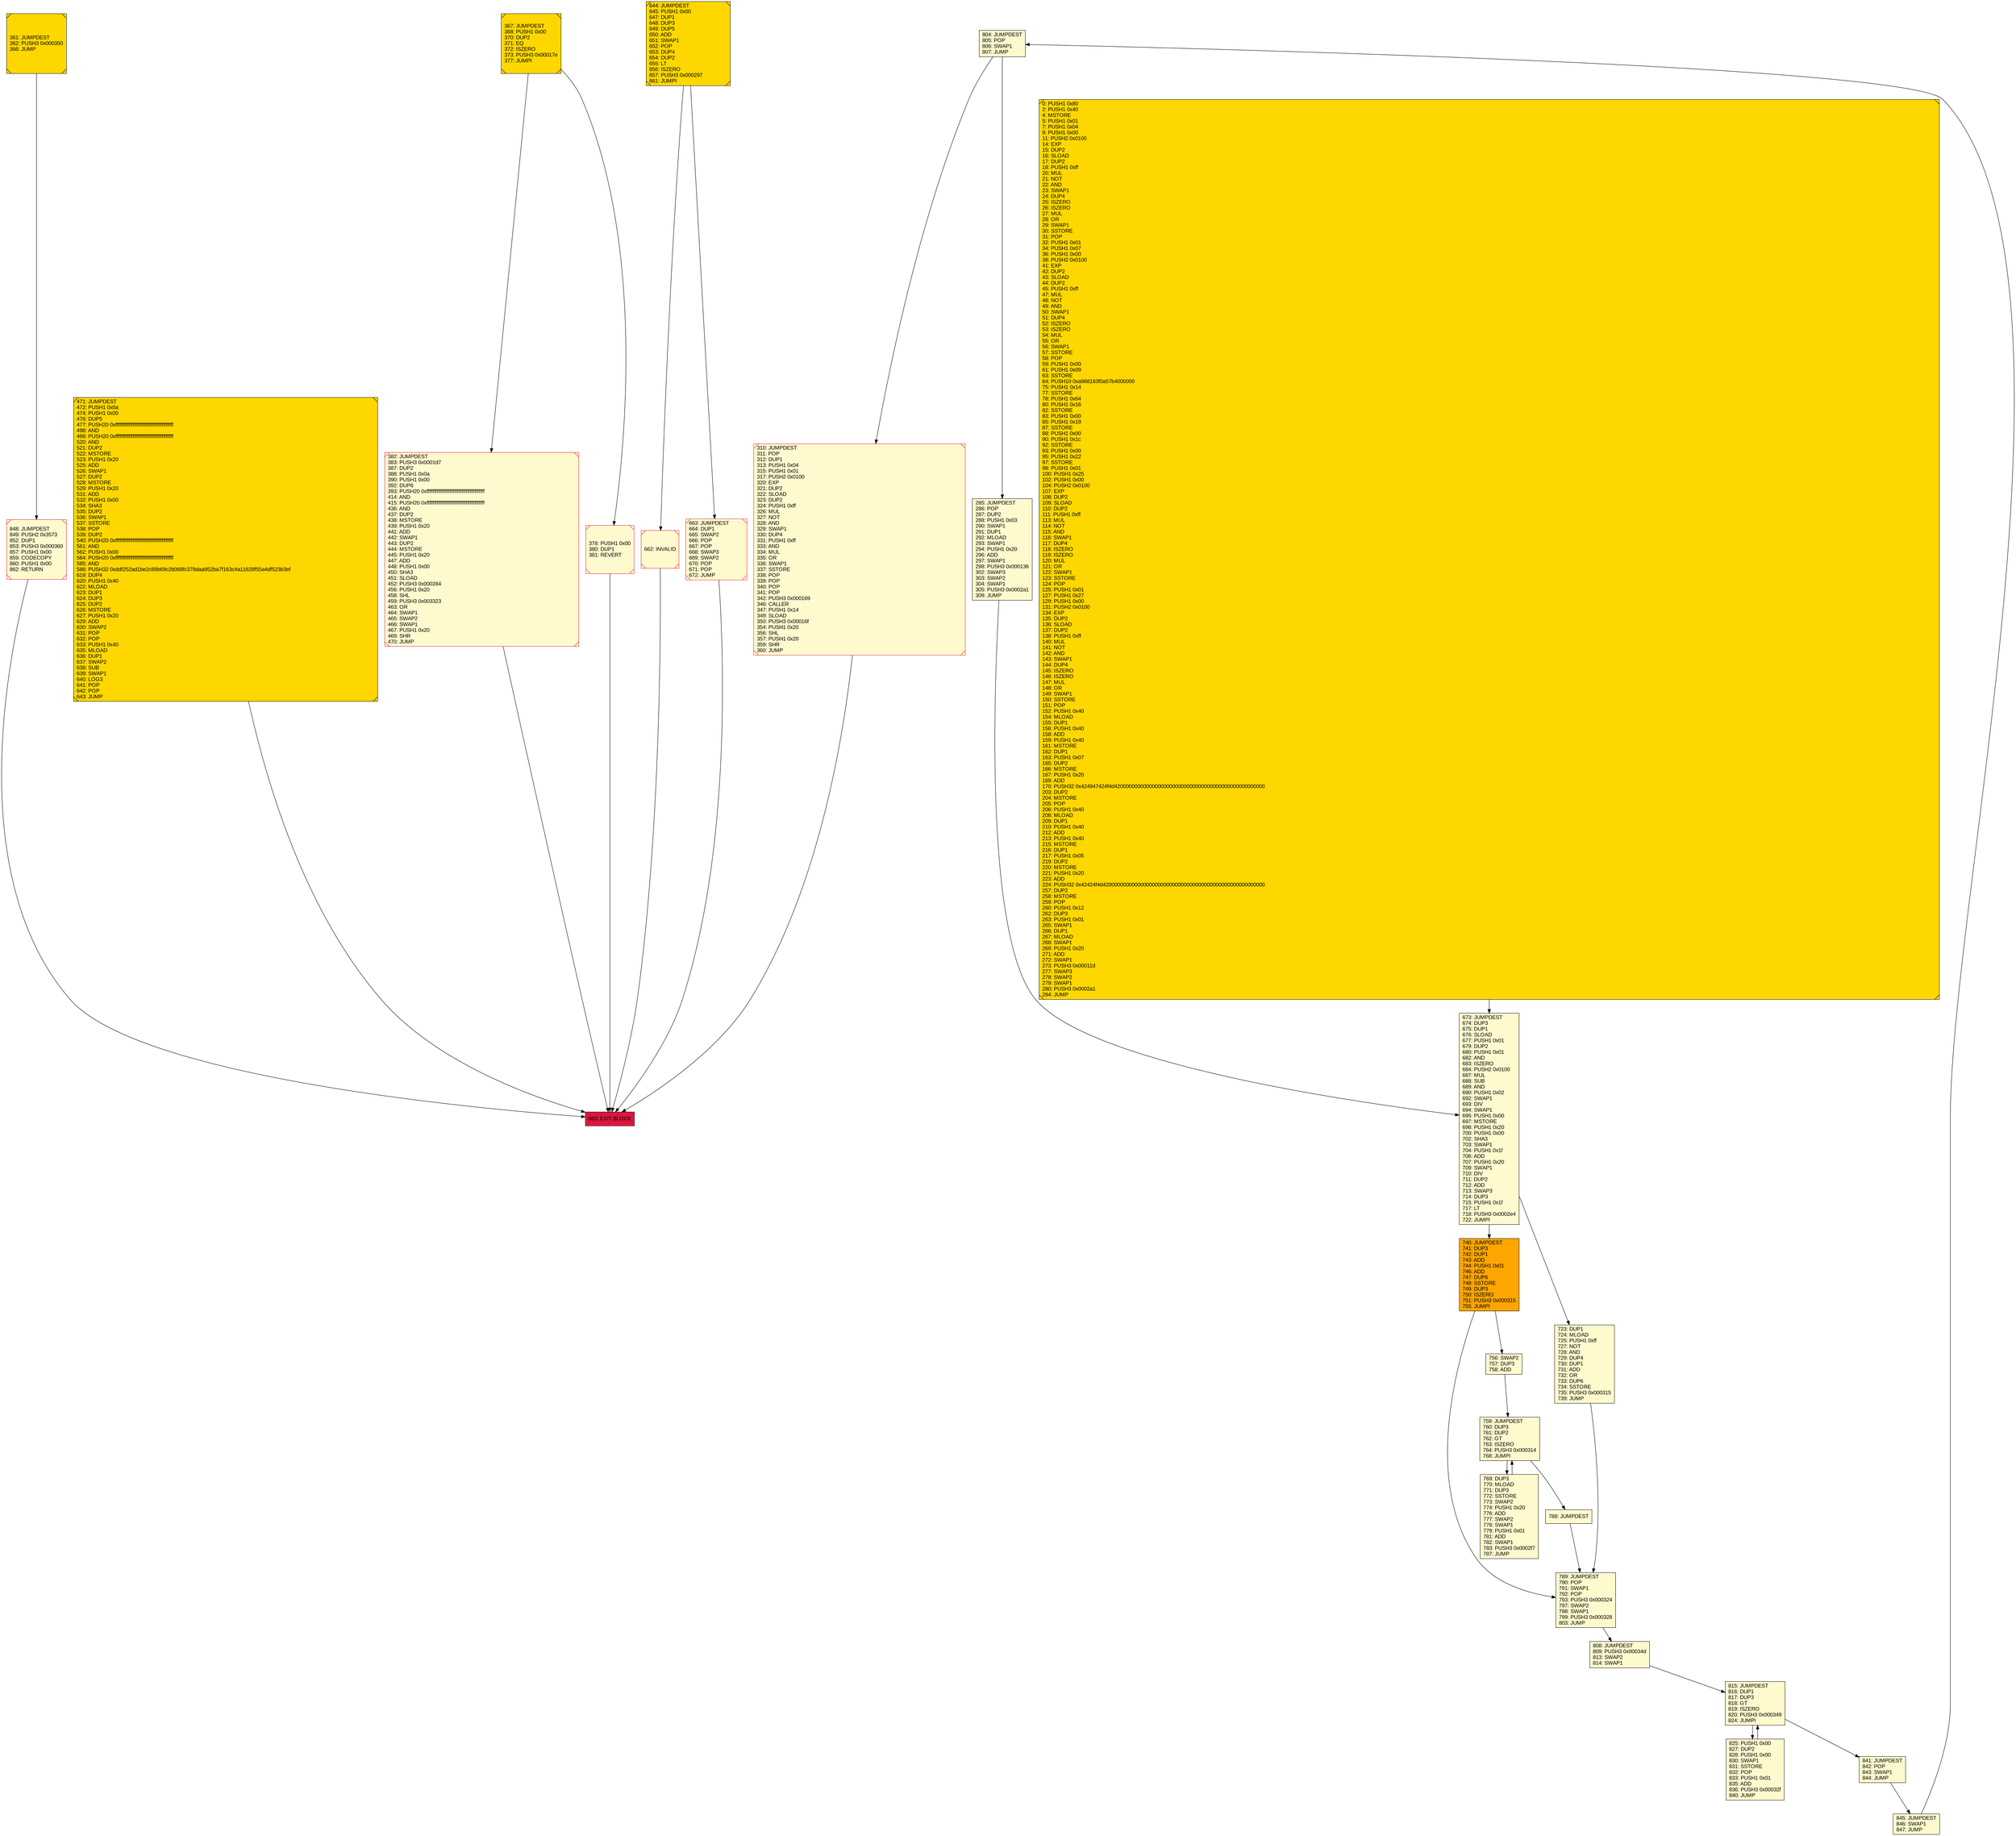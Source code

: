digraph G {
bgcolor=transparent rankdir=UD;
node [shape=box style=filled color=black fillcolor=white fontname=arial fontcolor=black];
361 [label="361: JUMPDEST\l362: PUSH3 0x000350\l366: JUMP\l" fillcolor=lemonchiffon shape=Msquare fillcolor=gold ];
471 [label="471: JUMPDEST\l472: PUSH1 0x0a\l474: PUSH1 0x00\l476: DUP5\l477: PUSH20 0xffffffffffffffffffffffffffffffffffffffff\l498: AND\l499: PUSH20 0xffffffffffffffffffffffffffffffffffffffff\l520: AND\l521: DUP2\l522: MSTORE\l523: PUSH1 0x20\l525: ADD\l526: SWAP1\l527: DUP2\l528: MSTORE\l529: PUSH1 0x20\l531: ADD\l532: PUSH1 0x00\l534: SHA3\l535: DUP2\l536: SWAP1\l537: SSTORE\l538: POP\l539: DUP2\l540: PUSH20 0xffffffffffffffffffffffffffffffffffffffff\l561: AND\l562: PUSH1 0x00\l564: PUSH20 0xffffffffffffffffffffffffffffffffffffffff\l585: AND\l586: PUSH32 0xddf252ad1be2c89b69c2b068fc378daa952ba7f163c4a11628f55a4df523b3ef\l619: DUP4\l620: PUSH1 0x40\l622: MLOAD\l623: DUP1\l624: DUP3\l625: DUP2\l626: MSTORE\l627: PUSH1 0x20\l629: ADD\l630: SWAP2\l631: POP\l632: POP\l633: PUSH1 0x40\l635: MLOAD\l636: DUP1\l637: SWAP2\l638: SUB\l639: SWAP1\l640: LOG3\l641: POP\l642: POP\l643: JUMP\l" fillcolor=lemonchiffon shape=Msquare fillcolor=gold ];
769 [label="769: DUP3\l770: MLOAD\l771: DUP3\l772: SSTORE\l773: SWAP2\l774: PUSH1 0x20\l776: ADD\l777: SWAP2\l778: SWAP1\l779: PUSH1 0x01\l781: ADD\l782: SWAP1\l783: PUSH3 0x0002f7\l787: JUMP\l" fillcolor=lemonchiffon ];
285 [label="285: JUMPDEST\l286: POP\l287: DUP2\l288: PUSH1 0x03\l290: SWAP1\l291: DUP1\l292: MLOAD\l293: SWAP1\l294: PUSH1 0x20\l296: ADD\l297: SWAP1\l298: PUSH3 0x000136\l302: SWAP3\l303: SWAP2\l304: SWAP1\l305: PUSH3 0x0002a1\l309: JUMP\l" fillcolor=lemonchiffon ];
848 [label="848: JUMPDEST\l849: PUSH2 0x3573\l852: DUP1\l853: PUSH3 0x000360\l857: PUSH1 0x00\l859: CODECOPY\l860: PUSH1 0x00\l862: RETURN\l" fillcolor=lemonchiffon shape=Msquare color=crimson ];
740 [label="740: JUMPDEST\l741: DUP3\l742: DUP1\l743: ADD\l744: PUSH1 0x01\l746: ADD\l747: DUP6\l748: SSTORE\l749: DUP3\l750: ISZERO\l751: PUSH3 0x000315\l755: JUMPI\l" fillcolor=orange ];
367 [label="367: JUMPDEST\l368: PUSH1 0x00\l370: DUP2\l371: EQ\l372: ISZERO\l373: PUSH3 0x00017e\l377: JUMPI\l" fillcolor=lemonchiffon shape=Msquare fillcolor=gold ];
644 [label="644: JUMPDEST\l645: PUSH1 0x00\l647: DUP1\l648: DUP3\l649: DUP5\l650: ADD\l651: SWAP1\l652: POP\l653: DUP4\l654: DUP2\l655: LT\l656: ISZERO\l657: PUSH3 0x000297\l661: JUMPI\l" fillcolor=lemonchiffon shape=Msquare fillcolor=gold ];
382 [label="382: JUMPDEST\l383: PUSH3 0x0001d7\l387: DUP2\l388: PUSH1 0x0a\l390: PUSH1 0x00\l392: DUP6\l393: PUSH20 0xffffffffffffffffffffffffffffffffffffffff\l414: AND\l415: PUSH20 0xffffffffffffffffffffffffffffffffffffffff\l436: AND\l437: DUP2\l438: MSTORE\l439: PUSH1 0x20\l441: ADD\l442: SWAP1\l443: DUP2\l444: MSTORE\l445: PUSH1 0x20\l447: ADD\l448: PUSH1 0x00\l450: SHA3\l451: SLOAD\l452: PUSH3 0x000284\l456: PUSH1 0x20\l458: SHL\l459: PUSH3 0x003323\l463: OR\l464: SWAP1\l465: SWAP2\l466: SWAP1\l467: PUSH1 0x20\l469: SHR\l470: JUMP\l" fillcolor=lemonchiffon shape=Msquare color=crimson ];
789 [label="789: JUMPDEST\l790: POP\l791: SWAP1\l792: POP\l793: PUSH3 0x000324\l797: SWAP2\l798: SWAP1\l799: PUSH3 0x000328\l803: JUMP\l" fillcolor=lemonchiffon ];
759 [label="759: JUMPDEST\l760: DUP3\l761: DUP2\l762: GT\l763: ISZERO\l764: PUSH3 0x000314\l768: JUMPI\l" fillcolor=lemonchiffon ];
723 [label="723: DUP1\l724: MLOAD\l725: PUSH1 0xff\l727: NOT\l728: AND\l729: DUP4\l730: DUP1\l731: ADD\l732: OR\l733: DUP6\l734: SSTORE\l735: PUSH3 0x000315\l739: JUMP\l" fillcolor=lemonchiffon ];
788 [label="788: JUMPDEST\l" fillcolor=lemonchiffon ];
841 [label="841: JUMPDEST\l842: POP\l843: SWAP1\l844: JUMP\l" fillcolor=lemonchiffon ];
378 [label="378: PUSH1 0x00\l380: DUP1\l381: REVERT\l" fillcolor=lemonchiffon shape=Msquare color=crimson ];
863 [label="863: EXIT BLOCK\l" fillcolor=crimson ];
825 [label="825: PUSH1 0x00\l827: DUP2\l828: PUSH1 0x00\l830: SWAP1\l831: SSTORE\l832: POP\l833: PUSH1 0x01\l835: ADD\l836: PUSH3 0x00032f\l840: JUMP\l" fillcolor=lemonchiffon ];
662 [label="662: INVALID\l" fillcolor=lemonchiffon shape=Msquare color=crimson ];
310 [label="310: JUMPDEST\l311: POP\l312: DUP1\l313: PUSH1 0x04\l315: PUSH1 0x01\l317: PUSH2 0x0100\l320: EXP\l321: DUP2\l322: SLOAD\l323: DUP2\l324: PUSH1 0xff\l326: MUL\l327: NOT\l328: AND\l329: SWAP1\l330: DUP4\l331: PUSH1 0xff\l333: AND\l334: MUL\l335: OR\l336: SWAP1\l337: SSTORE\l338: POP\l339: POP\l340: POP\l341: POP\l342: PUSH3 0x000169\l346: CALLER\l347: PUSH1 0x14\l349: SLOAD\l350: PUSH3 0x00016f\l354: PUSH1 0x20\l356: SHL\l357: PUSH1 0x20\l359: SHR\l360: JUMP\l" fillcolor=lemonchiffon shape=Msquare color=crimson ];
673 [label="673: JUMPDEST\l674: DUP3\l675: DUP1\l676: SLOAD\l677: PUSH1 0x01\l679: DUP2\l680: PUSH1 0x01\l682: AND\l683: ISZERO\l684: PUSH2 0x0100\l687: MUL\l688: SUB\l689: AND\l690: PUSH1 0x02\l692: SWAP1\l693: DIV\l694: SWAP1\l695: PUSH1 0x00\l697: MSTORE\l698: PUSH1 0x20\l700: PUSH1 0x00\l702: SHA3\l703: SWAP1\l704: PUSH1 0x1f\l706: ADD\l707: PUSH1 0x20\l709: SWAP1\l710: DIV\l711: DUP2\l712: ADD\l713: SWAP3\l714: DUP3\l715: PUSH1 0x1f\l717: LT\l718: PUSH3 0x0002e4\l722: JUMPI\l" fillcolor=lemonchiffon ];
804 [label="804: JUMPDEST\l805: POP\l806: SWAP1\l807: JUMP\l" fillcolor=lemonchiffon ];
0 [label="0: PUSH1 0x80\l2: PUSH1 0x40\l4: MSTORE\l5: PUSH1 0x01\l7: PUSH1 0x04\l9: PUSH1 0x00\l11: PUSH2 0x0100\l14: EXP\l15: DUP2\l16: SLOAD\l17: DUP2\l18: PUSH1 0xff\l20: MUL\l21: NOT\l22: AND\l23: SWAP1\l24: DUP4\l25: ISZERO\l26: ISZERO\l27: MUL\l28: OR\l29: SWAP1\l30: SSTORE\l31: POP\l32: PUSH1 0x01\l34: PUSH1 0x07\l36: PUSH1 0x00\l38: PUSH2 0x0100\l41: EXP\l42: DUP2\l43: SLOAD\l44: DUP2\l45: PUSH1 0xff\l47: MUL\l48: NOT\l49: AND\l50: SWAP1\l51: DUP4\l52: ISZERO\l53: ISZERO\l54: MUL\l55: OR\l56: SWAP1\l57: SSTORE\l58: POP\l59: PUSH1 0x00\l61: PUSH1 0x09\l63: SSTORE\l64: PUSH10 0xa968163f0a57b4000000\l75: PUSH1 0x14\l77: SSTORE\l78: PUSH1 0x64\l80: PUSH1 0x16\l82: SSTORE\l83: PUSH1 0x00\l85: PUSH1 0x19\l87: SSTORE\l88: PUSH1 0x00\l90: PUSH1 0x1c\l92: SSTORE\l93: PUSH1 0x00\l95: PUSH1 0x22\l97: SSTORE\l98: PUSH1 0x01\l100: PUSH1 0x25\l102: PUSH1 0x00\l104: PUSH2 0x0100\l107: EXP\l108: DUP2\l109: SLOAD\l110: DUP2\l111: PUSH1 0xff\l113: MUL\l114: NOT\l115: AND\l116: SWAP1\l117: DUP4\l118: ISZERO\l119: ISZERO\l120: MUL\l121: OR\l122: SWAP1\l123: SSTORE\l124: POP\l125: PUSH1 0x01\l127: PUSH1 0x27\l129: PUSH1 0x00\l131: PUSH2 0x0100\l134: EXP\l135: DUP2\l136: SLOAD\l137: DUP2\l138: PUSH1 0xff\l140: MUL\l141: NOT\l142: AND\l143: SWAP1\l144: DUP4\l145: ISZERO\l146: ISZERO\l147: MUL\l148: OR\l149: SWAP1\l150: SSTORE\l151: POP\l152: PUSH1 0x40\l154: MLOAD\l155: DUP1\l156: PUSH1 0x40\l158: ADD\l159: PUSH1 0x40\l161: MSTORE\l162: DUP1\l163: PUSH1 0x07\l165: DUP2\l166: MSTORE\l167: PUSH1 0x20\l169: ADD\l170: PUSH32 0x424947424f4d4200000000000000000000000000000000000000000000000000\l203: DUP2\l204: MSTORE\l205: POP\l206: PUSH1 0x40\l208: MLOAD\l209: DUP1\l210: PUSH1 0x40\l212: ADD\l213: PUSH1 0x40\l215: MSTORE\l216: DUP1\l217: PUSH1 0x05\l219: DUP2\l220: MSTORE\l221: PUSH1 0x20\l223: ADD\l224: PUSH32 0x42424f4d42000000000000000000000000000000000000000000000000000000\l257: DUP2\l258: MSTORE\l259: POP\l260: PUSH1 0x12\l262: DUP3\l263: PUSH1 0x01\l265: SWAP1\l266: DUP1\l267: MLOAD\l268: SWAP1\l269: PUSH1 0x20\l271: ADD\l272: SWAP1\l273: PUSH3 0x00011d\l277: SWAP3\l278: SWAP2\l279: SWAP1\l280: PUSH3 0x0002a1\l284: JUMP\l" fillcolor=lemonchiffon shape=Msquare fillcolor=gold ];
756 [label="756: SWAP2\l757: DUP3\l758: ADD\l" fillcolor=lemonchiffon ];
815 [label="815: JUMPDEST\l816: DUP1\l817: DUP3\l818: GT\l819: ISZERO\l820: PUSH3 0x000349\l824: JUMPI\l" fillcolor=lemonchiffon ];
845 [label="845: JUMPDEST\l846: SWAP1\l847: JUMP\l" fillcolor=lemonchiffon ];
663 [label="663: JUMPDEST\l664: DUP1\l665: SWAP2\l666: POP\l667: POP\l668: SWAP3\l669: SWAP2\l670: POP\l671: POP\l672: JUMP\l" fillcolor=lemonchiffon shape=Msquare color=crimson ];
808 [label="808: JUMPDEST\l809: PUSH3 0x00034d\l813: SWAP2\l814: SWAP1\l" fillcolor=lemonchiffon ];
0 -> 673;
367 -> 382;
378 -> 863;
740 -> 789;
382 -> 863;
808 -> 815;
845 -> 804;
367 -> 378;
723 -> 789;
759 -> 788;
788 -> 789;
848 -> 863;
759 -> 769;
769 -> 759;
361 -> 848;
471 -> 863;
804 -> 310;
756 -> 759;
841 -> 845;
740 -> 756;
663 -> 863;
673 -> 740;
815 -> 825;
825 -> 815;
789 -> 808;
673 -> 723;
815 -> 841;
644 -> 663;
310 -> 863;
662 -> 863;
285 -> 673;
644 -> 662;
804 -> 285;
}